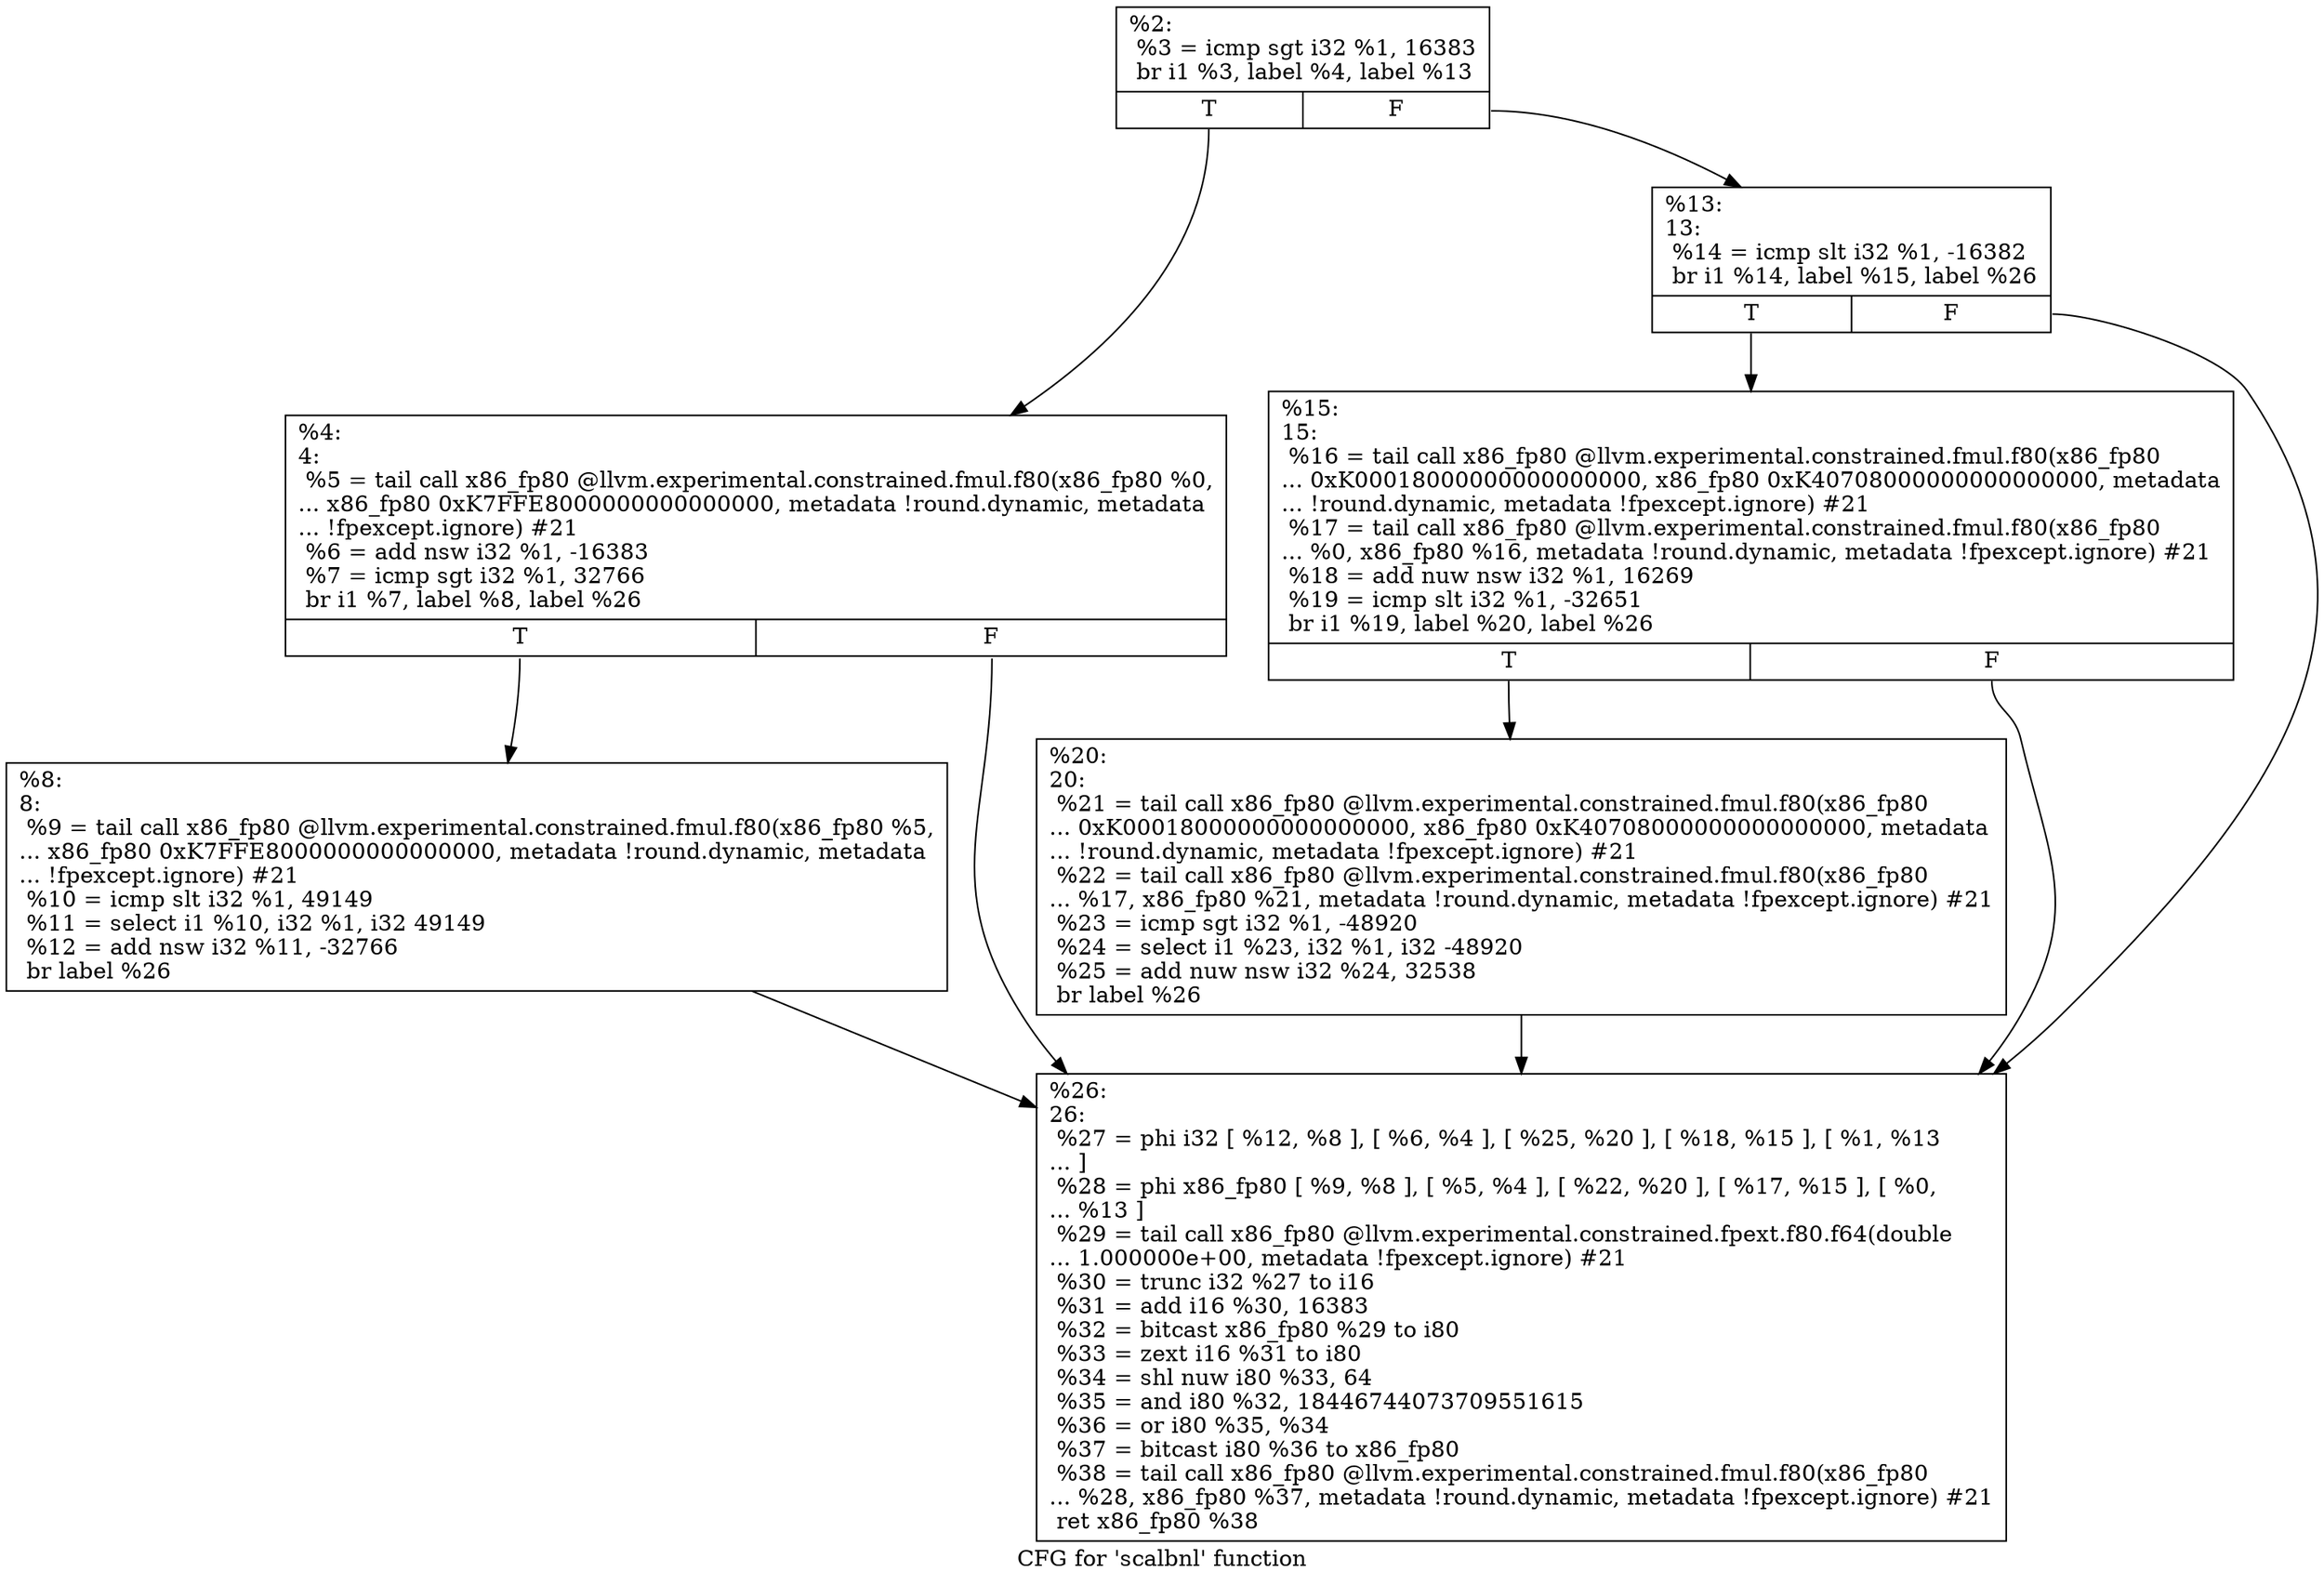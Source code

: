 digraph "CFG for 'scalbnl' function" {
	label="CFG for 'scalbnl' function";

	Node0x29a3af0 [shape=record,label="{%2:\l  %3 = icmp sgt i32 %1, 16383\l  br i1 %3, label %4, label %13\l|{<s0>T|<s1>F}}"];
	Node0x29a3af0:s0 -> Node0x29a3b40;
	Node0x29a3af0:s1 -> Node0x29a3be0;
	Node0x29a3b40 [shape=record,label="{%4:\l4:                                                \l  %5 = tail call x86_fp80 @llvm.experimental.constrained.fmul.f80(x86_fp80 %0,\l... x86_fp80 0xK7FFE8000000000000000, metadata !round.dynamic, metadata\l... !fpexcept.ignore) #21\l  %6 = add nsw i32 %1, -16383\l  %7 = icmp sgt i32 %1, 32766\l  br i1 %7, label %8, label %26\l|{<s0>T|<s1>F}}"];
	Node0x29a3b40:s0 -> Node0x29a3b90;
	Node0x29a3b40:s1 -> Node0x29a3cd0;
	Node0x29a3b90 [shape=record,label="{%8:\l8:                                                \l  %9 = tail call x86_fp80 @llvm.experimental.constrained.fmul.f80(x86_fp80 %5,\l... x86_fp80 0xK7FFE8000000000000000, metadata !round.dynamic, metadata\l... !fpexcept.ignore) #21\l  %10 = icmp slt i32 %1, 49149\l  %11 = select i1 %10, i32 %1, i32 49149\l  %12 = add nsw i32 %11, -32766\l  br label %26\l}"];
	Node0x29a3b90 -> Node0x29a3cd0;
	Node0x29a3be0 [shape=record,label="{%13:\l13:                                               \l  %14 = icmp slt i32 %1, -16382\l  br i1 %14, label %15, label %26\l|{<s0>T|<s1>F}}"];
	Node0x29a3be0:s0 -> Node0x29a3c30;
	Node0x29a3be0:s1 -> Node0x29a3cd0;
	Node0x29a3c30 [shape=record,label="{%15:\l15:                                               \l  %16 = tail call x86_fp80 @llvm.experimental.constrained.fmul.f80(x86_fp80\l... 0xK00018000000000000000, x86_fp80 0xK40708000000000000000, metadata\l... !round.dynamic, metadata !fpexcept.ignore) #21\l  %17 = tail call x86_fp80 @llvm.experimental.constrained.fmul.f80(x86_fp80\l... %0, x86_fp80 %16, metadata !round.dynamic, metadata !fpexcept.ignore) #21\l  %18 = add nuw nsw i32 %1, 16269\l  %19 = icmp slt i32 %1, -32651\l  br i1 %19, label %20, label %26\l|{<s0>T|<s1>F}}"];
	Node0x29a3c30:s0 -> Node0x29a3c80;
	Node0x29a3c30:s1 -> Node0x29a3cd0;
	Node0x29a3c80 [shape=record,label="{%20:\l20:                                               \l  %21 = tail call x86_fp80 @llvm.experimental.constrained.fmul.f80(x86_fp80\l... 0xK00018000000000000000, x86_fp80 0xK40708000000000000000, metadata\l... !round.dynamic, metadata !fpexcept.ignore) #21\l  %22 = tail call x86_fp80 @llvm.experimental.constrained.fmul.f80(x86_fp80\l... %17, x86_fp80 %21, metadata !round.dynamic, metadata !fpexcept.ignore) #21\l  %23 = icmp sgt i32 %1, -48920\l  %24 = select i1 %23, i32 %1, i32 -48920\l  %25 = add nuw nsw i32 %24, 32538\l  br label %26\l}"];
	Node0x29a3c80 -> Node0x29a3cd0;
	Node0x29a3cd0 [shape=record,label="{%26:\l26:                                               \l  %27 = phi i32 [ %12, %8 ], [ %6, %4 ], [ %25, %20 ], [ %18, %15 ], [ %1, %13\l... ]\l  %28 = phi x86_fp80 [ %9, %8 ], [ %5, %4 ], [ %22, %20 ], [ %17, %15 ], [ %0,\l... %13 ]\l  %29 = tail call x86_fp80 @llvm.experimental.constrained.fpext.f80.f64(double\l... 1.000000e+00, metadata !fpexcept.ignore) #21\l  %30 = trunc i32 %27 to i16\l  %31 = add i16 %30, 16383\l  %32 = bitcast x86_fp80 %29 to i80\l  %33 = zext i16 %31 to i80\l  %34 = shl nuw i80 %33, 64\l  %35 = and i80 %32, 18446744073709551615\l  %36 = or i80 %35, %34\l  %37 = bitcast i80 %36 to x86_fp80\l  %38 = tail call x86_fp80 @llvm.experimental.constrained.fmul.f80(x86_fp80\l... %28, x86_fp80 %37, metadata !round.dynamic, metadata !fpexcept.ignore) #21\l  ret x86_fp80 %38\l}"];
}
